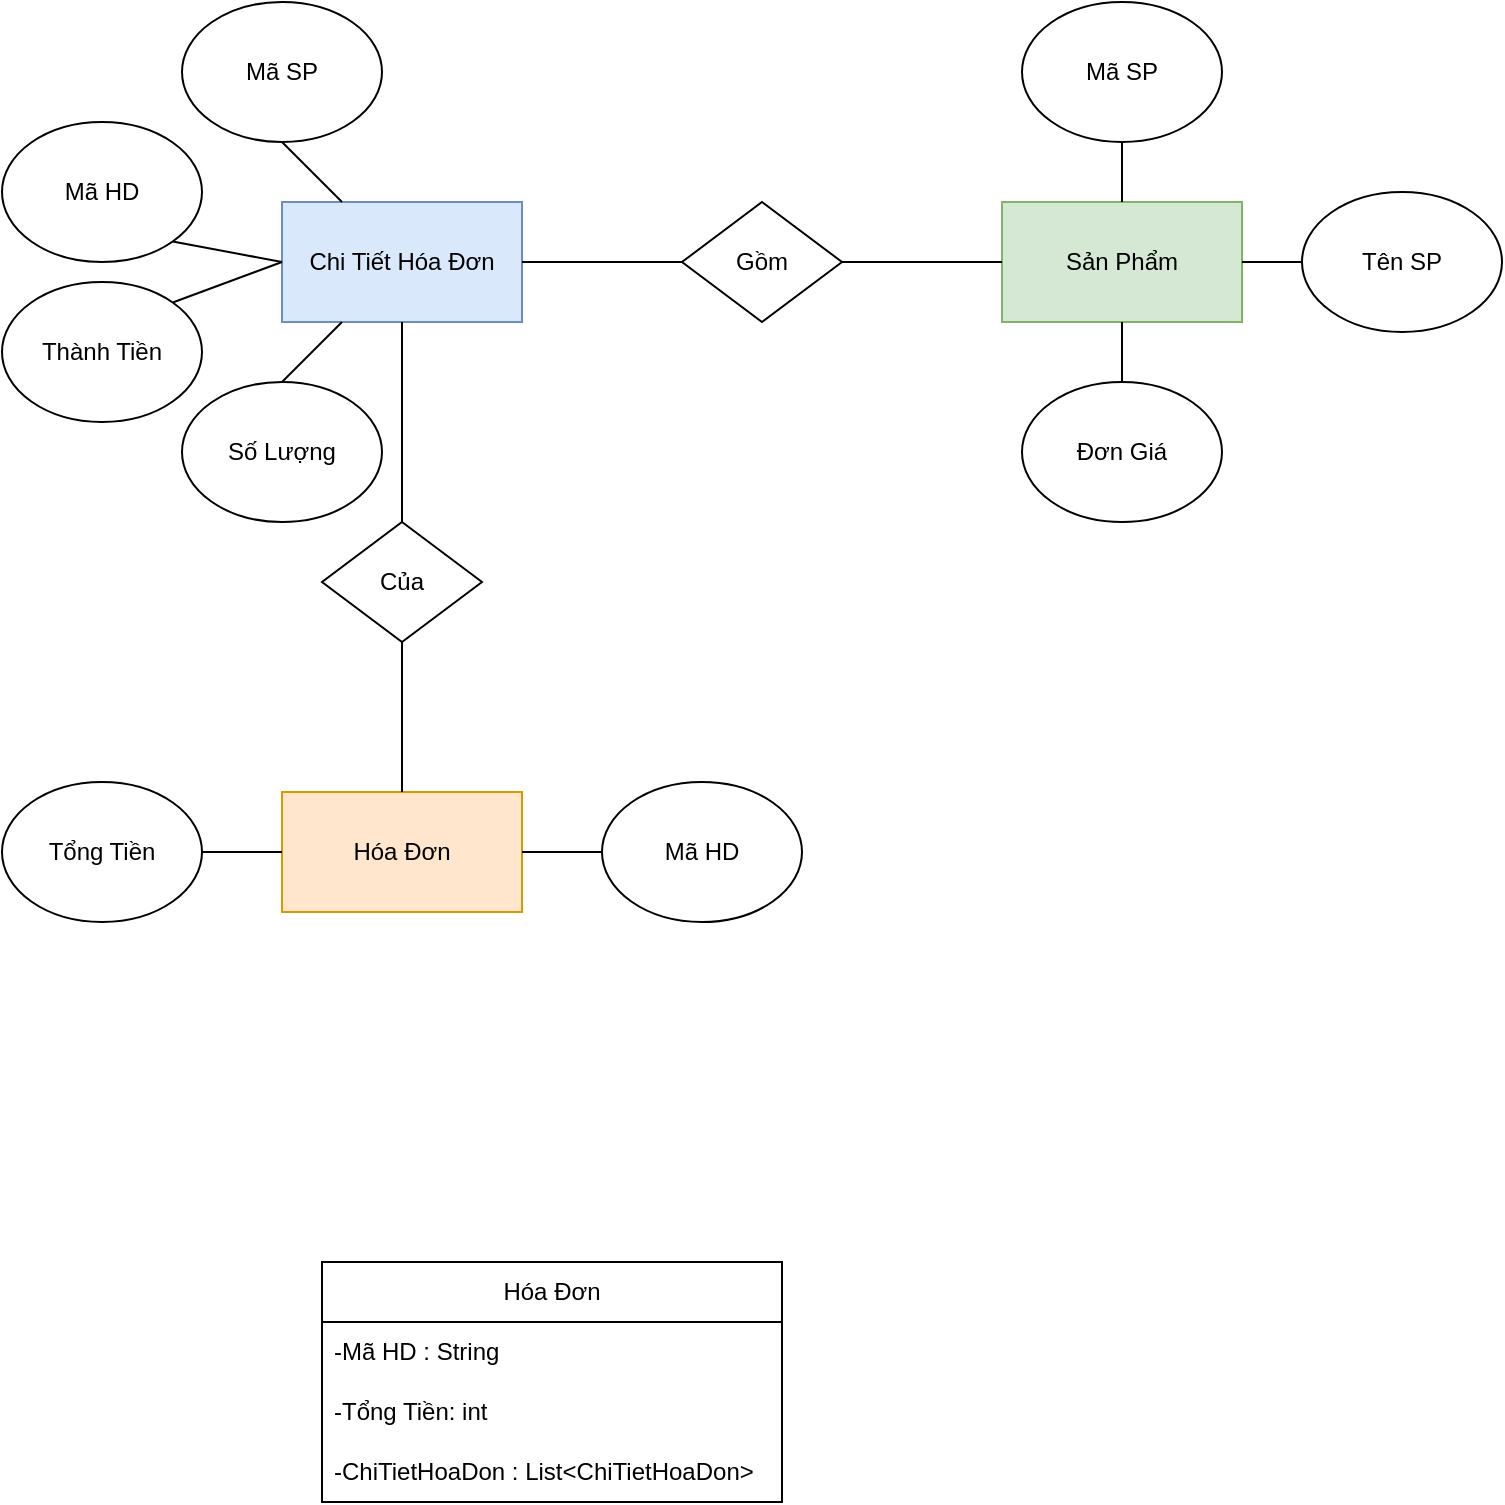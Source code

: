 <mxfile version="24.7.7">
  <diagram name="Page-1" id="pgy9I5oYHcWPJ9aGwN5I">
    <mxGraphModel dx="600" dy="318" grid="1" gridSize="10" guides="1" tooltips="1" connect="1" arrows="1" fold="1" page="1" pageScale="1" pageWidth="850" pageHeight="1100" math="0" shadow="0">
      <root>
        <mxCell id="0" />
        <mxCell id="1" parent="0" />
        <mxCell id="iatrL-qNKA81DHMAHy29-2" value="Hóa Đơn" style="rounded=0;whiteSpace=wrap;html=1;fillColor=#ffe6cc;strokeColor=#d79b00;" parent="1" vertex="1">
          <mxGeometry x="360" y="415" width="120" height="60" as="geometry" />
        </mxCell>
        <mxCell id="iatrL-qNKA81DHMAHy29-4" value="Chi Tiết Hóa Đơn" style="rounded=0;whiteSpace=wrap;html=1;fillColor=#dae8fc;strokeColor=#6c8ebf;" parent="1" vertex="1">
          <mxGeometry x="360" y="120" width="120" height="60" as="geometry" />
        </mxCell>
        <mxCell id="iatrL-qNKA81DHMAHy29-5" value="Sản Phẩm" style="rounded=0;whiteSpace=wrap;html=1;fillColor=#d5e8d4;strokeColor=#82b366;" parent="1" vertex="1">
          <mxGeometry x="720" y="120" width="120" height="60" as="geometry" />
        </mxCell>
        <mxCell id="iatrL-qNKA81DHMAHy29-6" value="Mã HD" style="ellipse;whiteSpace=wrap;html=1;" parent="1" vertex="1">
          <mxGeometry x="520" y="410" width="100" height="70" as="geometry" />
        </mxCell>
        <mxCell id="iatrL-qNKA81DHMAHy29-7" value="Mã HD" style="ellipse;whiteSpace=wrap;html=1;" parent="1" vertex="1">
          <mxGeometry x="220" y="80" width="100" height="70" as="geometry" />
        </mxCell>
        <mxCell id="iatrL-qNKA81DHMAHy29-8" value="Mã SP" style="ellipse;whiteSpace=wrap;html=1;" parent="1" vertex="1">
          <mxGeometry x="310" y="20" width="100" height="70" as="geometry" />
        </mxCell>
        <mxCell id="iatrL-qNKA81DHMAHy29-9" value="Số Lượng" style="ellipse;whiteSpace=wrap;html=1;" parent="1" vertex="1">
          <mxGeometry x="310" y="210" width="100" height="70" as="geometry" />
        </mxCell>
        <mxCell id="iatrL-qNKA81DHMAHy29-10" value="Đơn Giá" style="ellipse;whiteSpace=wrap;html=1;" parent="1" vertex="1">
          <mxGeometry x="730" y="210" width="100" height="70" as="geometry" />
        </mxCell>
        <mxCell id="iatrL-qNKA81DHMAHy29-11" value="Tổng Tiền" style="ellipse;whiteSpace=wrap;html=1;" parent="1" vertex="1">
          <mxGeometry x="220" y="410" width="100" height="70" as="geometry" />
        </mxCell>
        <mxCell id="iatrL-qNKA81DHMAHy29-12" value="Thành Tiền" style="ellipse;whiteSpace=wrap;html=1;" parent="1" vertex="1">
          <mxGeometry x="220" y="160" width="100" height="70" as="geometry" />
        </mxCell>
        <mxCell id="iatrL-qNKA81DHMAHy29-13" value="Mã SP" style="ellipse;whiteSpace=wrap;html=1;" parent="1" vertex="1">
          <mxGeometry x="730" y="20" width="100" height="70" as="geometry" />
        </mxCell>
        <mxCell id="iatrL-qNKA81DHMAHy29-14" value="Tên SP" style="ellipse;whiteSpace=wrap;html=1;" parent="1" vertex="1">
          <mxGeometry x="870" y="115" width="100" height="70" as="geometry" />
        </mxCell>
        <mxCell id="iatrL-qNKA81DHMAHy29-16" value="" style="endArrow=none;html=1;rounded=0;entryX=0;entryY=0.5;entryDx=0;entryDy=0;exitX=1;exitY=0.5;exitDx=0;exitDy=0;" parent="1" source="iatrL-qNKA81DHMAHy29-11" target="iatrL-qNKA81DHMAHy29-2" edge="1">
          <mxGeometry width="50" height="50" relative="1" as="geometry">
            <mxPoint x="10" y="560" as="sourcePoint" />
            <mxPoint x="60" y="510" as="targetPoint" />
          </mxGeometry>
        </mxCell>
        <mxCell id="iatrL-qNKA81DHMAHy29-17" value="" style="endArrow=none;html=1;rounded=0;entryX=0;entryY=0.5;entryDx=0;entryDy=0;exitX=1;exitY=0.5;exitDx=0;exitDy=0;" parent="1" source="iatrL-qNKA81DHMAHy29-2" target="iatrL-qNKA81DHMAHy29-6" edge="1">
          <mxGeometry width="50" height="50" relative="1" as="geometry">
            <mxPoint x="150" y="560" as="sourcePoint" />
            <mxPoint x="200" y="510" as="targetPoint" />
          </mxGeometry>
        </mxCell>
        <mxCell id="iatrL-qNKA81DHMAHy29-21" value="" style="endArrow=none;html=1;rounded=0;entryX=0.5;entryY=1;entryDx=0;entryDy=0;exitX=0.5;exitY=0;exitDx=0;exitDy=0;" parent="1" source="iatrL-qNKA81DHMAHy29-22" target="iatrL-qNKA81DHMAHy29-4" edge="1">
          <mxGeometry width="50" height="50" relative="1" as="geometry">
            <mxPoint x="420" y="280" as="sourcePoint" />
            <mxPoint x="470" y="300" as="targetPoint" />
          </mxGeometry>
        </mxCell>
        <mxCell id="iatrL-qNKA81DHMAHy29-22" value="Của" style="rhombus;whiteSpace=wrap;html=1;" parent="1" vertex="1">
          <mxGeometry x="380" y="280" width="80" height="60" as="geometry" />
        </mxCell>
        <mxCell id="iatrL-qNKA81DHMAHy29-23" value="" style="endArrow=none;html=1;rounded=0;entryX=0.5;entryY=1;entryDx=0;entryDy=0;exitX=0.5;exitY=0;exitDx=0;exitDy=0;" parent="1" source="iatrL-qNKA81DHMAHy29-2" target="iatrL-qNKA81DHMAHy29-22" edge="1">
          <mxGeometry width="50" height="50" relative="1" as="geometry">
            <mxPoint x="180" y="400" as="sourcePoint" />
            <mxPoint x="230" y="350" as="targetPoint" />
          </mxGeometry>
        </mxCell>
        <mxCell id="iatrL-qNKA81DHMAHy29-24" value="Gồm" style="rhombus;whiteSpace=wrap;html=1;" parent="1" vertex="1">
          <mxGeometry x="560" y="120" width="80" height="60" as="geometry" />
        </mxCell>
        <mxCell id="iatrL-qNKA81DHMAHy29-25" value="" style="endArrow=none;html=1;rounded=0;entryX=0;entryY=0.5;entryDx=0;entryDy=0;exitX=1;exitY=0.5;exitDx=0;exitDy=0;" parent="1" source="iatrL-qNKA81DHMAHy29-4" target="iatrL-qNKA81DHMAHy29-24" edge="1">
          <mxGeometry width="50" height="50" relative="1" as="geometry">
            <mxPoint x="580" y="290" as="sourcePoint" />
            <mxPoint x="630" y="240" as="targetPoint" />
          </mxGeometry>
        </mxCell>
        <mxCell id="iatrL-qNKA81DHMAHy29-26" value="" style="endArrow=none;html=1;rounded=0;entryX=0;entryY=0.5;entryDx=0;entryDy=0;exitX=1;exitY=0.5;exitDx=0;exitDy=0;" parent="1" source="iatrL-qNKA81DHMAHy29-24" target="iatrL-qNKA81DHMAHy29-5" edge="1">
          <mxGeometry width="50" height="50" relative="1" as="geometry">
            <mxPoint x="490" y="160" as="sourcePoint" />
            <mxPoint x="570" y="160" as="targetPoint" />
          </mxGeometry>
        </mxCell>
        <mxCell id="iatrL-qNKA81DHMAHy29-27" value="" style="endArrow=none;html=1;rounded=0;entryX=0;entryY=0.5;entryDx=0;entryDy=0;exitX=1;exitY=0.5;exitDx=0;exitDy=0;" parent="1" source="iatrL-qNKA81DHMAHy29-5" target="iatrL-qNKA81DHMAHy29-14" edge="1">
          <mxGeometry width="50" height="50" relative="1" as="geometry">
            <mxPoint x="890" y="320" as="sourcePoint" />
            <mxPoint x="940" y="270" as="targetPoint" />
          </mxGeometry>
        </mxCell>
        <mxCell id="iatrL-qNKA81DHMAHy29-28" value="" style="endArrow=none;html=1;rounded=0;entryX=0.5;entryY=1;entryDx=0;entryDy=0;exitX=0.5;exitY=0;exitDx=0;exitDy=0;" parent="1" source="iatrL-qNKA81DHMAHy29-10" target="iatrL-qNKA81DHMAHy29-5" edge="1">
          <mxGeometry width="50" height="50" relative="1" as="geometry">
            <mxPoint x="850" y="160" as="sourcePoint" />
            <mxPoint x="880" y="160" as="targetPoint" />
          </mxGeometry>
        </mxCell>
        <mxCell id="iatrL-qNKA81DHMAHy29-29" value="" style="endArrow=none;html=1;rounded=0;exitX=0.5;exitY=1;exitDx=0;exitDy=0;" parent="1" source="iatrL-qNKA81DHMAHy29-13" target="iatrL-qNKA81DHMAHy29-5" edge="1">
          <mxGeometry width="50" height="50" relative="1" as="geometry">
            <mxPoint x="850" y="160" as="sourcePoint" />
            <mxPoint x="880" y="160" as="targetPoint" />
          </mxGeometry>
        </mxCell>
        <mxCell id="iatrL-qNKA81DHMAHy29-30" value="" style="endArrow=none;html=1;rounded=0;entryX=0.25;entryY=1;entryDx=0;entryDy=0;exitX=0.5;exitY=0;exitDx=0;exitDy=0;" parent="1" source="iatrL-qNKA81DHMAHy29-9" target="iatrL-qNKA81DHMAHy29-4" edge="1">
          <mxGeometry width="50" height="50" relative="1" as="geometry">
            <mxPoint x="180" y="320" as="sourcePoint" />
            <mxPoint x="230" y="270" as="targetPoint" />
          </mxGeometry>
        </mxCell>
        <mxCell id="iatrL-qNKA81DHMAHy29-31" value="" style="endArrow=none;html=1;rounded=0;entryX=0;entryY=0.5;entryDx=0;entryDy=0;exitX=1;exitY=0;exitDx=0;exitDy=0;" parent="1" source="iatrL-qNKA81DHMAHy29-12" target="iatrL-qNKA81DHMAHy29-4" edge="1">
          <mxGeometry width="50" height="50" relative="1" as="geometry">
            <mxPoint x="110" y="390" as="sourcePoint" />
            <mxPoint x="160" y="340" as="targetPoint" />
          </mxGeometry>
        </mxCell>
        <mxCell id="iatrL-qNKA81DHMAHy29-32" value="" style="endArrow=none;html=1;rounded=0;entryX=1;entryY=1;entryDx=0;entryDy=0;exitX=0;exitY=0.5;exitDx=0;exitDy=0;" parent="1" source="iatrL-qNKA81DHMAHy29-4" target="iatrL-qNKA81DHMAHy29-7" edge="1">
          <mxGeometry width="50" height="50" relative="1" as="geometry">
            <mxPoint x="316" y="180" as="sourcePoint" />
            <mxPoint x="370" y="160" as="targetPoint" />
          </mxGeometry>
        </mxCell>
        <mxCell id="iatrL-qNKA81DHMAHy29-33" value="" style="endArrow=none;html=1;rounded=0;entryX=0.5;entryY=1;entryDx=0;entryDy=0;exitX=0.25;exitY=0;exitDx=0;exitDy=0;" parent="1" source="iatrL-qNKA81DHMAHy29-4" target="iatrL-qNKA81DHMAHy29-8" edge="1">
          <mxGeometry width="50" height="50" relative="1" as="geometry">
            <mxPoint x="370" y="160" as="sourcePoint" />
            <mxPoint x="316" y="150" as="targetPoint" />
          </mxGeometry>
        </mxCell>
        <mxCell id="iatrL-qNKA81DHMAHy29-34" value="Hóa Đơn" style="swimlane;fontStyle=0;childLayout=stackLayout;horizontal=1;startSize=30;horizontalStack=0;resizeParent=1;resizeParentMax=0;resizeLast=0;collapsible=1;marginBottom=0;whiteSpace=wrap;html=1;" parent="1" vertex="1">
          <mxGeometry x="380" y="650" width="230" height="120" as="geometry" />
        </mxCell>
        <mxCell id="iatrL-qNKA81DHMAHy29-35" value="-Mã HD : String" style="text;strokeColor=none;fillColor=none;align=left;verticalAlign=middle;spacingLeft=4;spacingRight=4;overflow=hidden;points=[[0,0.5],[1,0.5]];portConstraint=eastwest;rotatable=0;whiteSpace=wrap;html=1;" parent="iatrL-qNKA81DHMAHy29-34" vertex="1">
          <mxGeometry y="30" width="230" height="30" as="geometry" />
        </mxCell>
        <mxCell id="iatrL-qNKA81DHMAHy29-36" value="-Tổng Tiền: int" style="text;strokeColor=none;fillColor=none;align=left;verticalAlign=middle;spacingLeft=4;spacingRight=4;overflow=hidden;points=[[0,0.5],[1,0.5]];portConstraint=eastwest;rotatable=0;whiteSpace=wrap;html=1;" parent="iatrL-qNKA81DHMAHy29-34" vertex="1">
          <mxGeometry y="60" width="230" height="30" as="geometry" />
        </mxCell>
        <mxCell id="oo3lGRZh2qsD1dncb8WA-1" value="-ChiTietHoaDon : List&amp;lt;ChiTietHoaDon&amp;gt;" style="text;strokeColor=none;fillColor=none;align=left;verticalAlign=middle;spacingLeft=4;spacingRight=4;overflow=hidden;points=[[0,0.5],[1,0.5]];portConstraint=eastwest;rotatable=0;whiteSpace=wrap;html=1;" vertex="1" parent="iatrL-qNKA81DHMAHy29-34">
          <mxGeometry y="90" width="230" height="30" as="geometry" />
        </mxCell>
      </root>
    </mxGraphModel>
  </diagram>
</mxfile>
